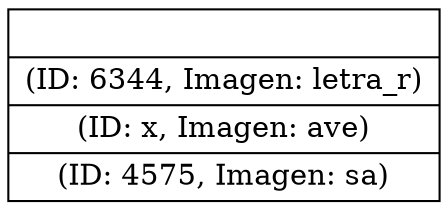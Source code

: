 digraph pila{
rankdir=LR;
node[shape = record]nodo0 [label="|(ID: 6344, Imagen: letra_r)|(ID: x, Imagen: ave)|(ID: 4575, Imagen: sa)"]; 
}